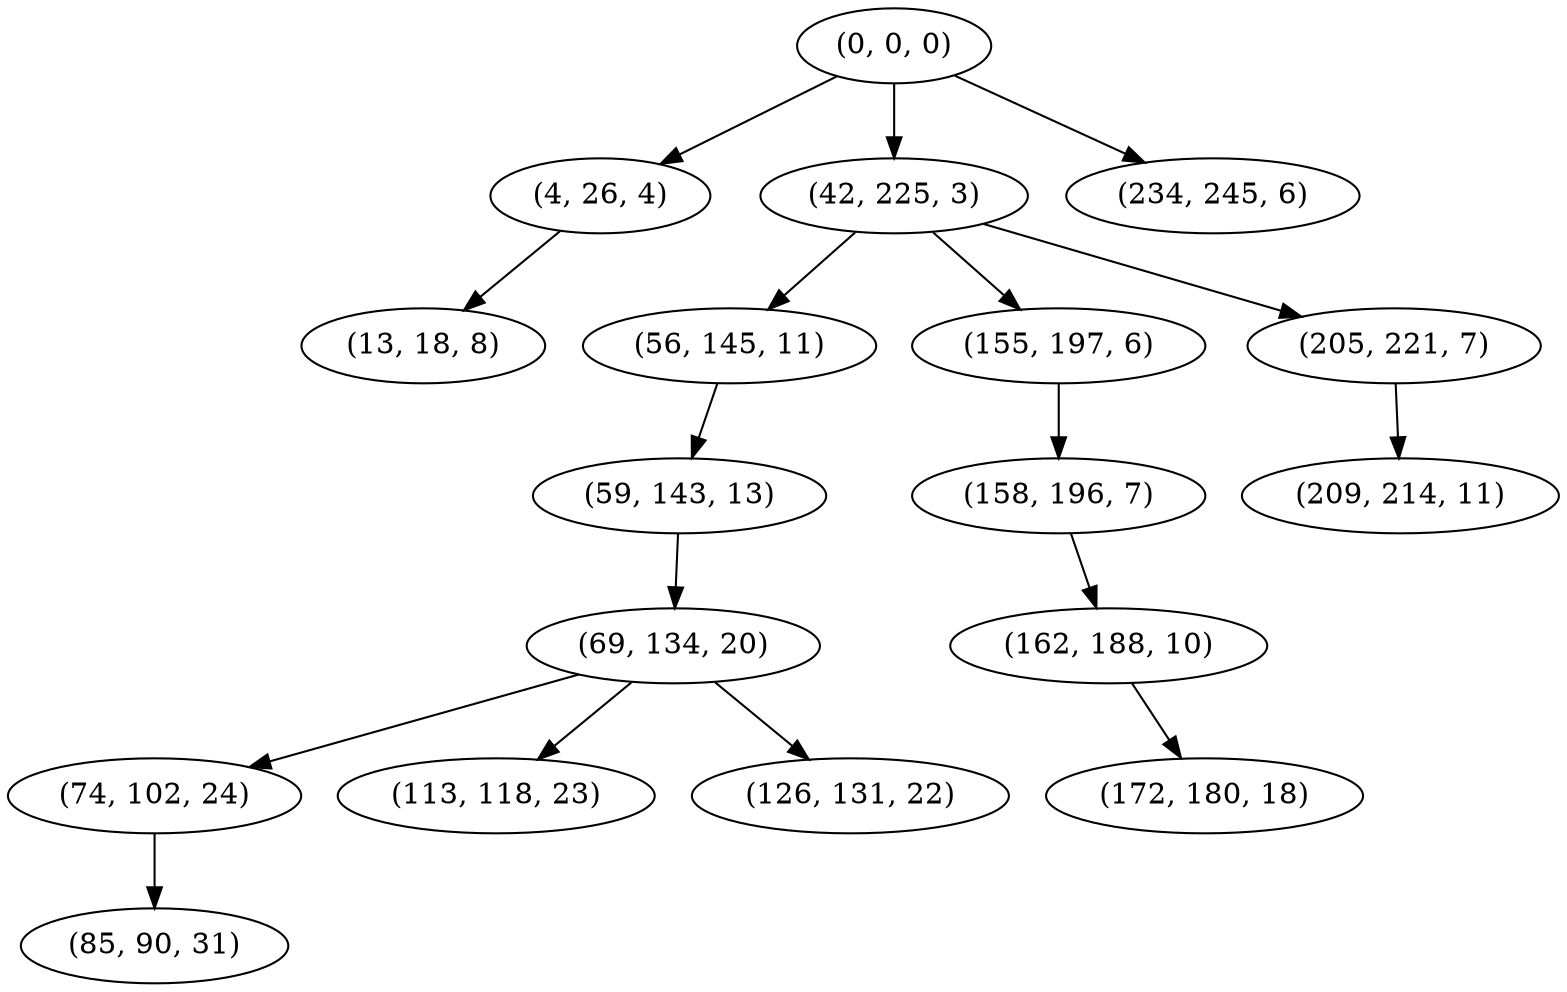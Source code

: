 digraph tree {
    "(0, 0, 0)";
    "(4, 26, 4)";
    "(13, 18, 8)";
    "(42, 225, 3)";
    "(56, 145, 11)";
    "(59, 143, 13)";
    "(69, 134, 20)";
    "(74, 102, 24)";
    "(85, 90, 31)";
    "(113, 118, 23)";
    "(126, 131, 22)";
    "(155, 197, 6)";
    "(158, 196, 7)";
    "(162, 188, 10)";
    "(172, 180, 18)";
    "(205, 221, 7)";
    "(209, 214, 11)";
    "(234, 245, 6)";
    "(0, 0, 0)" -> "(4, 26, 4)";
    "(0, 0, 0)" -> "(42, 225, 3)";
    "(0, 0, 0)" -> "(234, 245, 6)";
    "(4, 26, 4)" -> "(13, 18, 8)";
    "(42, 225, 3)" -> "(56, 145, 11)";
    "(42, 225, 3)" -> "(155, 197, 6)";
    "(42, 225, 3)" -> "(205, 221, 7)";
    "(56, 145, 11)" -> "(59, 143, 13)";
    "(59, 143, 13)" -> "(69, 134, 20)";
    "(69, 134, 20)" -> "(74, 102, 24)";
    "(69, 134, 20)" -> "(113, 118, 23)";
    "(69, 134, 20)" -> "(126, 131, 22)";
    "(74, 102, 24)" -> "(85, 90, 31)";
    "(155, 197, 6)" -> "(158, 196, 7)";
    "(158, 196, 7)" -> "(162, 188, 10)";
    "(162, 188, 10)" -> "(172, 180, 18)";
    "(205, 221, 7)" -> "(209, 214, 11)";
}
